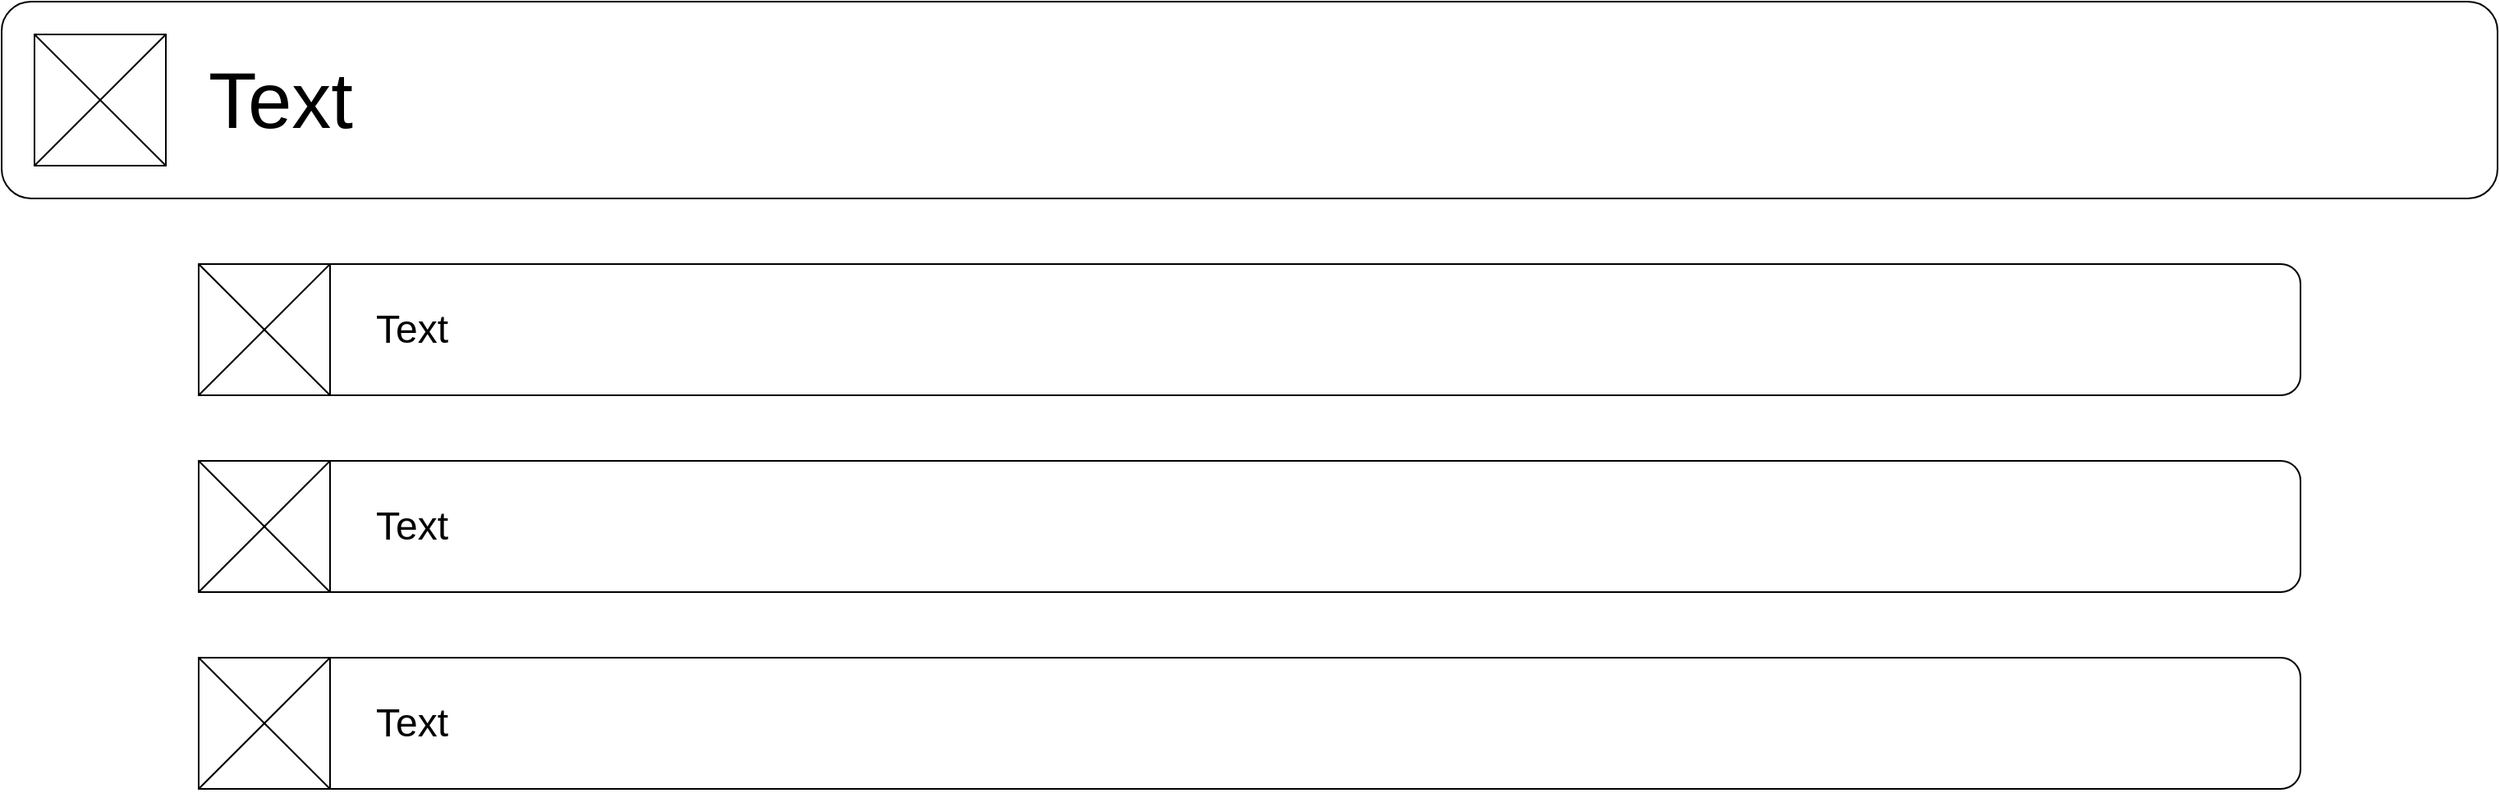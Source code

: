 <mxfile version="24.7.17">
  <diagram name="Page-1" id="LPCFUe502AO96RcLGnvZ">
    <mxGraphModel dx="2320" dy="1189" grid="1" gridSize="10" guides="1" tooltips="1" connect="1" arrows="1" fold="1" page="1" pageScale="1" pageWidth="1600" pageHeight="900" math="0" shadow="0">
      <root>
        <mxCell id="0" />
        <mxCell id="1" parent="0" />
        <mxCell id="pV7aHf-jSmkQACd0mVEP-1" value="" style="rounded=1;whiteSpace=wrap;html=1;" vertex="1" parent="1">
          <mxGeometry x="40" y="40" width="1520" height="120" as="geometry" />
        </mxCell>
        <mxCell id="pV7aHf-jSmkQACd0mVEP-2" value="" style="rounded=1;whiteSpace=wrap;html=1;" vertex="1" parent="1">
          <mxGeometry x="160" y="200" width="1280" height="80" as="geometry" />
        </mxCell>
        <mxCell id="pV7aHf-jSmkQACd0mVEP-3" value="" style="rounded=1;whiteSpace=wrap;html=1;" vertex="1" parent="1">
          <mxGeometry x="160" y="320" width="1280" height="80" as="geometry" />
        </mxCell>
        <mxCell id="pV7aHf-jSmkQACd0mVEP-4" value="" style="rounded=1;whiteSpace=wrap;html=1;" vertex="1" parent="1">
          <mxGeometry x="160" y="440" width="1280" height="80" as="geometry" />
        </mxCell>
        <mxCell id="pV7aHf-jSmkQACd0mVEP-5" value="" style="whiteSpace=wrap;html=1;aspect=fixed;" vertex="1" parent="1">
          <mxGeometry x="160" y="200" width="80" height="80" as="geometry" />
        </mxCell>
        <mxCell id="pV7aHf-jSmkQACd0mVEP-6" value="" style="endArrow=none;html=1;rounded=0;entryX=1;entryY=0;entryDx=0;entryDy=0;exitX=0;exitY=1;exitDx=0;exitDy=0;" edge="1" source="pV7aHf-jSmkQACd0mVEP-5" target="pV7aHf-jSmkQACd0mVEP-5" parent="1">
          <mxGeometry width="50" height="50" relative="1" as="geometry">
            <mxPoint x="180" y="280" as="sourcePoint" />
            <mxPoint x="230" y="230" as="targetPoint" />
          </mxGeometry>
        </mxCell>
        <mxCell id="pV7aHf-jSmkQACd0mVEP-7" value="" style="endArrow=none;html=1;rounded=0;entryX=1;entryY=1;entryDx=0;entryDy=0;exitX=0;exitY=0;exitDx=0;exitDy=0;" edge="1" source="pV7aHf-jSmkQACd0mVEP-5" target="pV7aHf-jSmkQACd0mVEP-5" parent="1">
          <mxGeometry width="50" height="50" relative="1" as="geometry">
            <mxPoint x="300" y="300" as="sourcePoint" />
            <mxPoint x="350" y="250" as="targetPoint" />
          </mxGeometry>
        </mxCell>
        <mxCell id="pV7aHf-jSmkQACd0mVEP-8" value="" style="whiteSpace=wrap;html=1;aspect=fixed;" vertex="1" parent="1">
          <mxGeometry x="160" y="320" width="80" height="80" as="geometry" />
        </mxCell>
        <mxCell id="pV7aHf-jSmkQACd0mVEP-9" value="" style="endArrow=none;html=1;rounded=0;entryX=1;entryY=0;entryDx=0;entryDy=0;exitX=0;exitY=1;exitDx=0;exitDy=0;" edge="1" source="pV7aHf-jSmkQACd0mVEP-8" target="pV7aHf-jSmkQACd0mVEP-8" parent="1">
          <mxGeometry width="50" height="50" relative="1" as="geometry">
            <mxPoint x="180" y="400" as="sourcePoint" />
            <mxPoint x="230" y="350" as="targetPoint" />
          </mxGeometry>
        </mxCell>
        <mxCell id="pV7aHf-jSmkQACd0mVEP-10" value="" style="endArrow=none;html=1;rounded=0;entryX=1;entryY=1;entryDx=0;entryDy=0;exitX=0;exitY=0;exitDx=0;exitDy=0;" edge="1" source="pV7aHf-jSmkQACd0mVEP-8" target="pV7aHf-jSmkQACd0mVEP-8" parent="1">
          <mxGeometry width="50" height="50" relative="1" as="geometry">
            <mxPoint x="300" y="420" as="sourcePoint" />
            <mxPoint x="350" y="370" as="targetPoint" />
          </mxGeometry>
        </mxCell>
        <mxCell id="pV7aHf-jSmkQACd0mVEP-11" value="" style="whiteSpace=wrap;html=1;aspect=fixed;" vertex="1" parent="1">
          <mxGeometry x="160" y="440" width="80" height="80" as="geometry" />
        </mxCell>
        <mxCell id="pV7aHf-jSmkQACd0mVEP-12" value="" style="endArrow=none;html=1;rounded=0;entryX=1;entryY=0;entryDx=0;entryDy=0;exitX=0;exitY=1;exitDx=0;exitDy=0;" edge="1" source="pV7aHf-jSmkQACd0mVEP-11" target="pV7aHf-jSmkQACd0mVEP-11" parent="1">
          <mxGeometry width="50" height="50" relative="1" as="geometry">
            <mxPoint x="180" y="520" as="sourcePoint" />
            <mxPoint x="230" y="470" as="targetPoint" />
          </mxGeometry>
        </mxCell>
        <mxCell id="pV7aHf-jSmkQACd0mVEP-13" value="" style="endArrow=none;html=1;rounded=0;entryX=1;entryY=1;entryDx=0;entryDy=0;exitX=0;exitY=0;exitDx=0;exitDy=0;" edge="1" source="pV7aHf-jSmkQACd0mVEP-11" target="pV7aHf-jSmkQACd0mVEP-11" parent="1">
          <mxGeometry width="50" height="50" relative="1" as="geometry">
            <mxPoint x="300" y="540" as="sourcePoint" />
            <mxPoint x="350" y="490" as="targetPoint" />
          </mxGeometry>
        </mxCell>
        <mxCell id="pV7aHf-jSmkQACd0mVEP-14" value="&lt;span style=&quot;font-size: 24px;&quot;&gt;Text&lt;/span&gt;" style="text;html=1;align=center;verticalAlign=middle;whiteSpace=wrap;rounded=0;" vertex="1" parent="1">
          <mxGeometry x="260" y="225" width="60" height="30" as="geometry" />
        </mxCell>
        <mxCell id="pV7aHf-jSmkQACd0mVEP-15" value="&lt;span style=&quot;font-size: 24px;&quot;&gt;Text&lt;/span&gt;" style="text;html=1;align=center;verticalAlign=middle;whiteSpace=wrap;rounded=0;" vertex="1" parent="1">
          <mxGeometry x="260" y="345" width="60" height="30" as="geometry" />
        </mxCell>
        <mxCell id="pV7aHf-jSmkQACd0mVEP-16" value="&lt;span style=&quot;font-size: 24px;&quot;&gt;Text&lt;/span&gt;" style="text;html=1;align=center;verticalAlign=middle;whiteSpace=wrap;rounded=0;" vertex="1" parent="1">
          <mxGeometry x="260" y="465" width="60" height="30" as="geometry" />
        </mxCell>
        <mxCell id="pV7aHf-jSmkQACd0mVEP-17" value="" style="whiteSpace=wrap;html=1;aspect=fixed;" vertex="1" parent="1">
          <mxGeometry x="60" y="60" width="80" height="80" as="geometry" />
        </mxCell>
        <mxCell id="pV7aHf-jSmkQACd0mVEP-18" value="" style="endArrow=none;html=1;rounded=0;entryX=1;entryY=0;entryDx=0;entryDy=0;exitX=0;exitY=1;exitDx=0;exitDy=0;" edge="1" source="pV7aHf-jSmkQACd0mVEP-17" target="pV7aHf-jSmkQACd0mVEP-17" parent="1">
          <mxGeometry width="50" height="50" relative="1" as="geometry">
            <mxPoint x="80" y="140" as="sourcePoint" />
            <mxPoint x="130" y="90" as="targetPoint" />
          </mxGeometry>
        </mxCell>
        <mxCell id="pV7aHf-jSmkQACd0mVEP-19" value="" style="endArrow=none;html=1;rounded=0;entryX=1;entryY=1;entryDx=0;entryDy=0;exitX=0;exitY=0;exitDx=0;exitDy=0;" edge="1" source="pV7aHf-jSmkQACd0mVEP-17" target="pV7aHf-jSmkQACd0mVEP-17" parent="1">
          <mxGeometry width="50" height="50" relative="1" as="geometry">
            <mxPoint x="200" y="160" as="sourcePoint" />
            <mxPoint x="250" y="110" as="targetPoint" />
          </mxGeometry>
        </mxCell>
        <mxCell id="pV7aHf-jSmkQACd0mVEP-20" value="&lt;font style=&quot;font-size: 48px;&quot;&gt;Text&lt;/font&gt;" style="text;html=1;align=center;verticalAlign=middle;whiteSpace=wrap;rounded=0;" vertex="1" parent="1">
          <mxGeometry x="180" y="85" width="60" height="30" as="geometry" />
        </mxCell>
      </root>
    </mxGraphModel>
  </diagram>
</mxfile>
